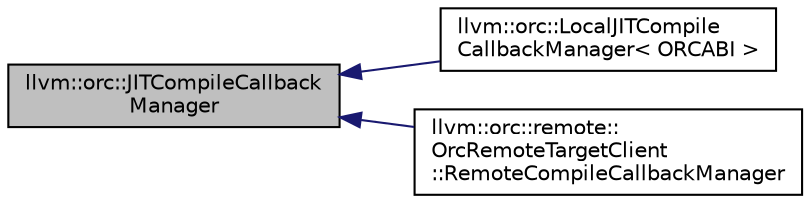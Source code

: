 digraph "llvm::orc::JITCompileCallbackManager"
{
 // LATEX_PDF_SIZE
  bgcolor="transparent";
  edge [fontname="Helvetica",fontsize="10",labelfontname="Helvetica",labelfontsize="10"];
  node [fontname="Helvetica",fontsize="10",shape="box"];
  rankdir="LR";
  Node1 [label="llvm::orc::JITCompileCallback\lManager",height=0.2,width=0.4,color="black", fillcolor="grey75", style="filled", fontcolor="black",tooltip="Target-independent base class for compile callback management."];
  Node1 -> Node2 [dir="back",color="midnightblue",fontsize="10",style="solid",fontname="Helvetica"];
  Node2 [label="llvm::orc::LocalJITCompile\lCallbackManager\< ORCABI \>",height=0.2,width=0.4,color="black",URL="$classllvm_1_1orc_1_1LocalJITCompileCallbackManager.html",tooltip="Manage compile callbacks for in-process JITs."];
  Node1 -> Node3 [dir="back",color="midnightblue",fontsize="10",style="solid",fontname="Helvetica"];
  Node3 [label="llvm::orc::remote::\lOrcRemoteTargetClient\l::RemoteCompileCallbackManager",height=0.2,width=0.4,color="black",URL="$classllvm_1_1orc_1_1remote_1_1OrcRemoteTargetClient_1_1RemoteCompileCallbackManager.html",tooltip="Remote compile callback manager."];
}
